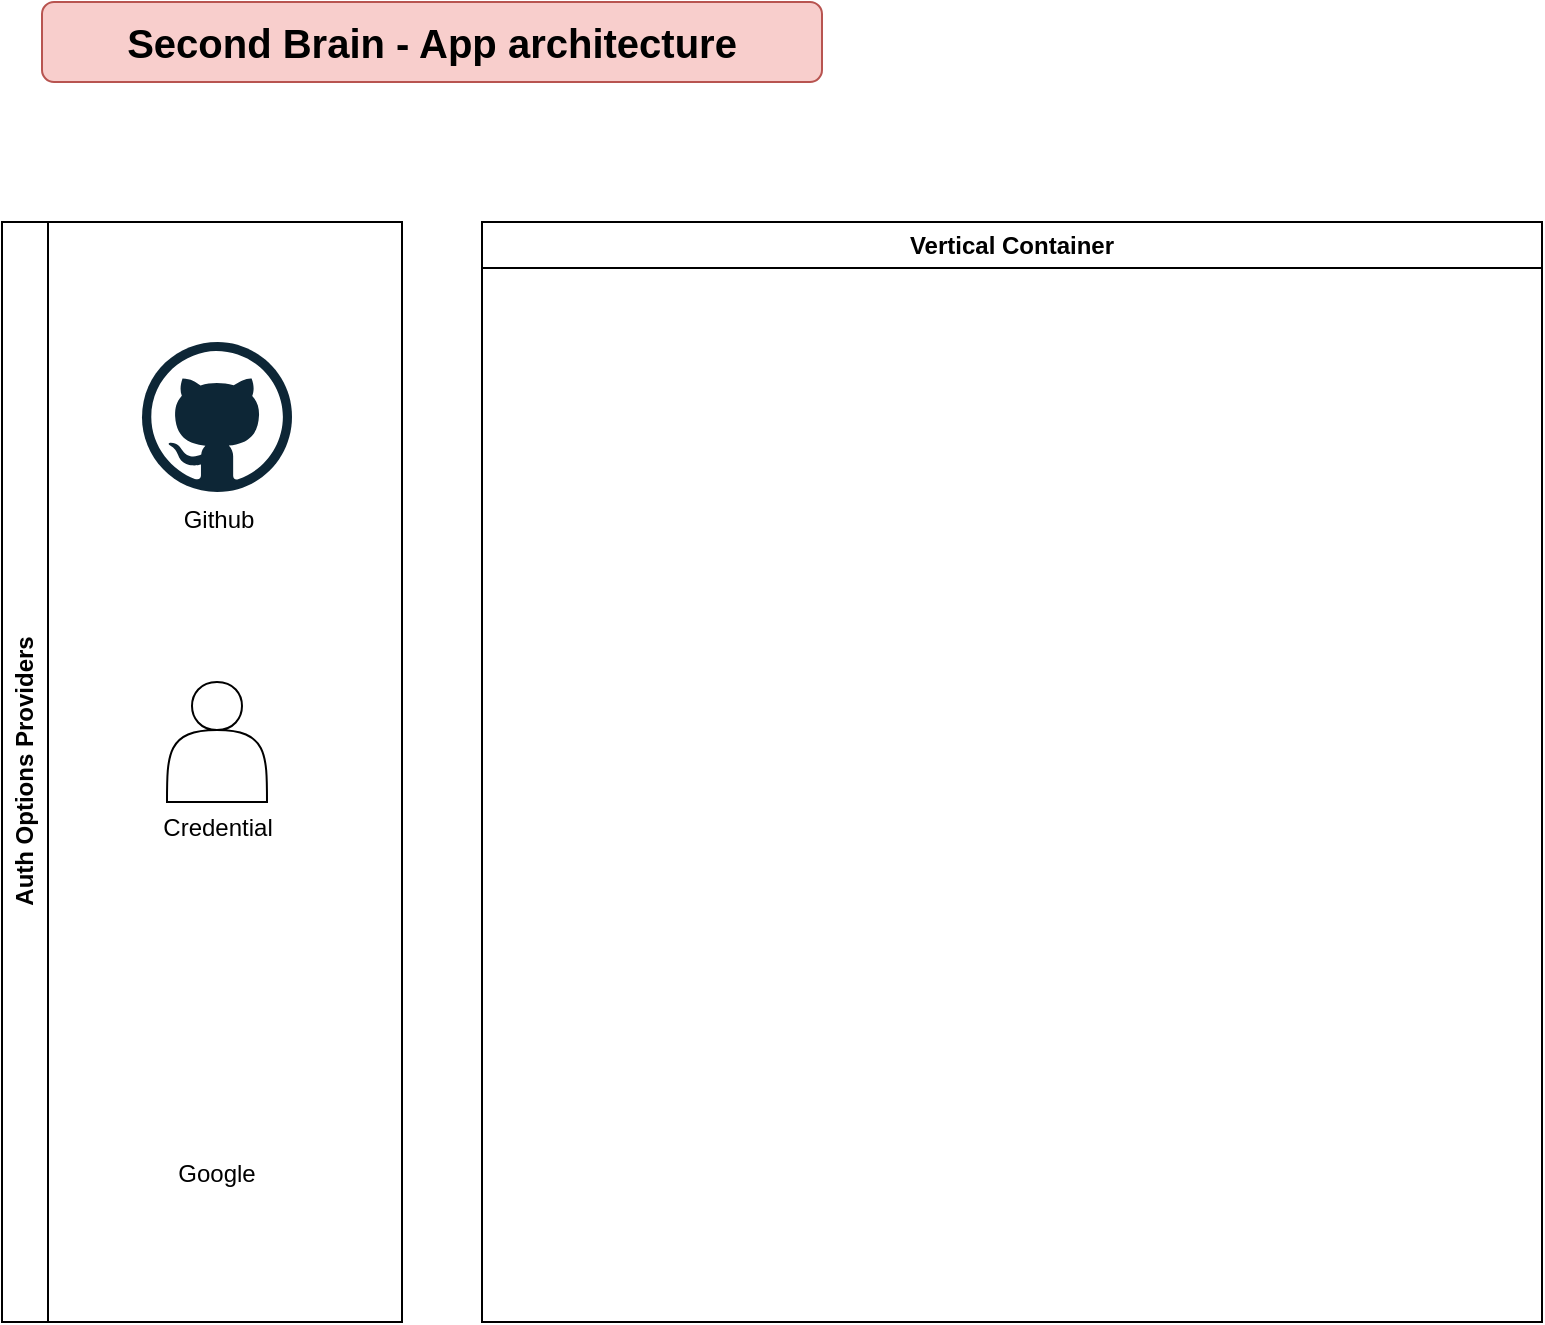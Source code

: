 <mxfile version="24.5.4" type="github">
  <diagram name="Page-1" id="zUJ7GC7uD28MWCzUeDHU">
    <mxGraphModel dx="1647" dy="846" grid="1" gridSize="10" guides="1" tooltips="1" connect="1" arrows="1" fold="1" page="1" pageScale="1" pageWidth="850" pageHeight="1100" math="0" shadow="0">
      <root>
        <mxCell id="0" />
        <mxCell id="1" parent="0" />
        <mxCell id="sbCPYrGfywKiEF4ClO-b-1" value="Second Brain - App architecture" style="rounded=1;whiteSpace=wrap;html=1;fillColor=#f8cecc;strokeColor=#b85450;fontStyle=1;fontSize=20;" vertex="1" parent="1">
          <mxGeometry x="70" y="40" width="390" height="40" as="geometry" />
        </mxCell>
        <mxCell id="sbCPYrGfywKiEF4ClO-b-4" value="Vertical Container" style="swimlane;whiteSpace=wrap;html=1;" vertex="1" parent="1">
          <mxGeometry x="290" y="150" width="530" height="550" as="geometry" />
        </mxCell>
        <mxCell id="sbCPYrGfywKiEF4ClO-b-5" value="Auth Options Providers" style="swimlane;horizontal=0;whiteSpace=wrap;html=1;" vertex="1" parent="1">
          <mxGeometry x="50" y="150" width="200" height="550" as="geometry" />
        </mxCell>
        <mxCell id="sbCPYrGfywKiEF4ClO-b-6" value="Github" style="dashed=0;outlineConnect=0;html=1;align=center;labelPosition=center;verticalLabelPosition=bottom;verticalAlign=top;shape=mxgraph.weblogos.github" vertex="1" parent="sbCPYrGfywKiEF4ClO-b-5">
          <mxGeometry x="70" y="60" width="75" height="75" as="geometry" />
        </mxCell>
        <mxCell id="sbCPYrGfywKiEF4ClO-b-7" value="&lt;div&gt;&lt;br&gt;&lt;/div&gt;&lt;div&gt;&lt;br&gt;&lt;/div&gt;&lt;div&gt;&lt;br&gt;&lt;/div&gt;&lt;div&gt;&lt;br&gt;&lt;/div&gt;&lt;div&gt;&lt;br&gt;&lt;/div&gt;&lt;div&gt;&lt;br&gt;&lt;/div&gt;Credential" style="shape=actor;whiteSpace=wrap;html=1;" vertex="1" parent="sbCPYrGfywKiEF4ClO-b-5">
          <mxGeometry x="82.5" y="230" width="50" height="60" as="geometry" />
        </mxCell>
        <mxCell id="sbCPYrGfywKiEF4ClO-b-8" value="Google" style="shape=image;verticalLabelPosition=bottom;labelBackgroundColor=default;verticalAlign=top;aspect=fixed;imageAspect=0;image=https://cdn1.iconfinder.com/data/icons/google-s-logo/150/Google_Icons-09-512.png;" vertex="1" parent="sbCPYrGfywKiEF4ClO-b-5">
          <mxGeometry x="61.5" y="370" width="92" height="92" as="geometry" />
        </mxCell>
      </root>
    </mxGraphModel>
  </diagram>
</mxfile>

